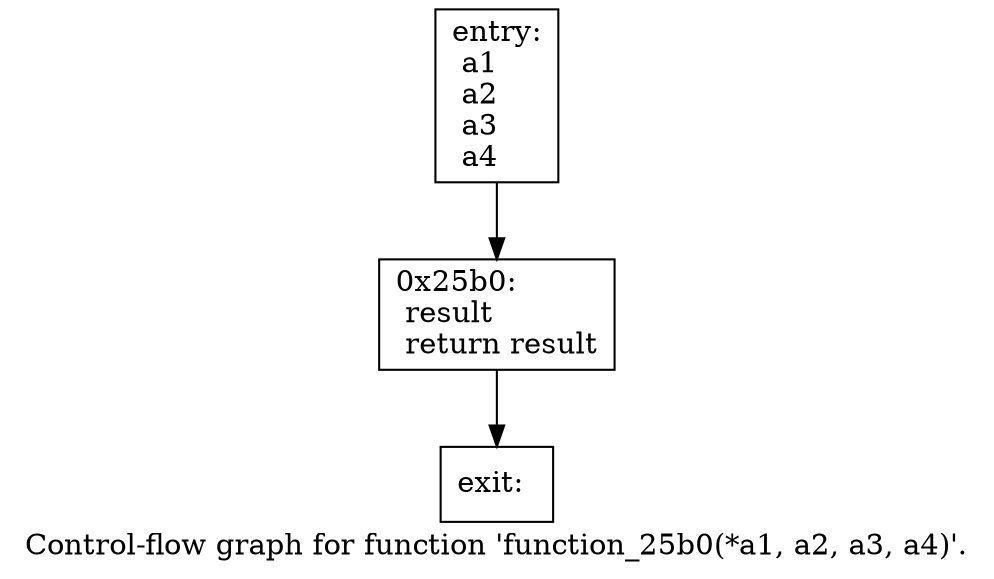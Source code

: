 digraph "Control-flow graph for function 'function_25b0(*a1, a2, a3, a4)'." {
  label="Control-flow graph for function 'function_25b0(*a1, a2, a3, a4)'.";
  node [shape=record];

  Node07713AC0 [label="{entry:\l  a1\l  a2\l  a3\l  a4\l}"];
  Node07713AC0 -> Node07713880;
  Node07713880 [label="{0x25b0:\l  result\l  return result\l}"];
  Node07713880 -> Node07713B08;
  Node07713B08 [label="{exit:\l}"];

}
